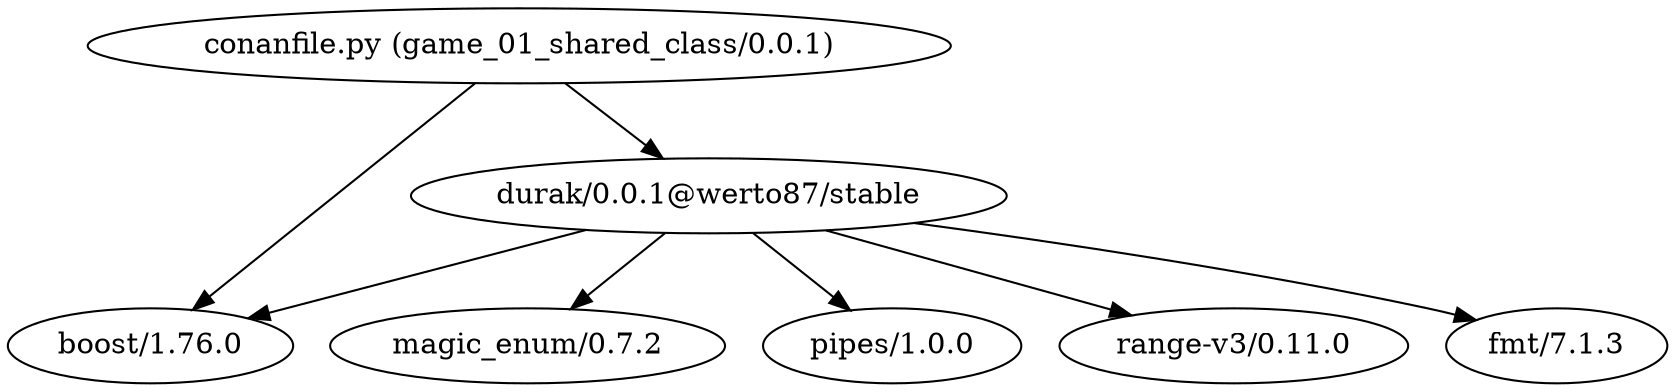 digraph {
        "conanfile.py (game_01_shared_class/0.0.1)" -> "boost/1.76.0"
        "conanfile.py (game_01_shared_class/0.0.1)" -> "durak/0.0.1@werto87/stable"
        "durak/0.0.1@werto87/stable" -> "magic_enum/0.7.2"
        "durak/0.0.1@werto87/stable" -> "pipes/1.0.0"
        "durak/0.0.1@werto87/stable" -> "range-v3/0.11.0"
        "durak/0.0.1@werto87/stable" -> "fmt/7.1.3"
        "durak/0.0.1@werto87/stable" -> "boost/1.76.0"
}
